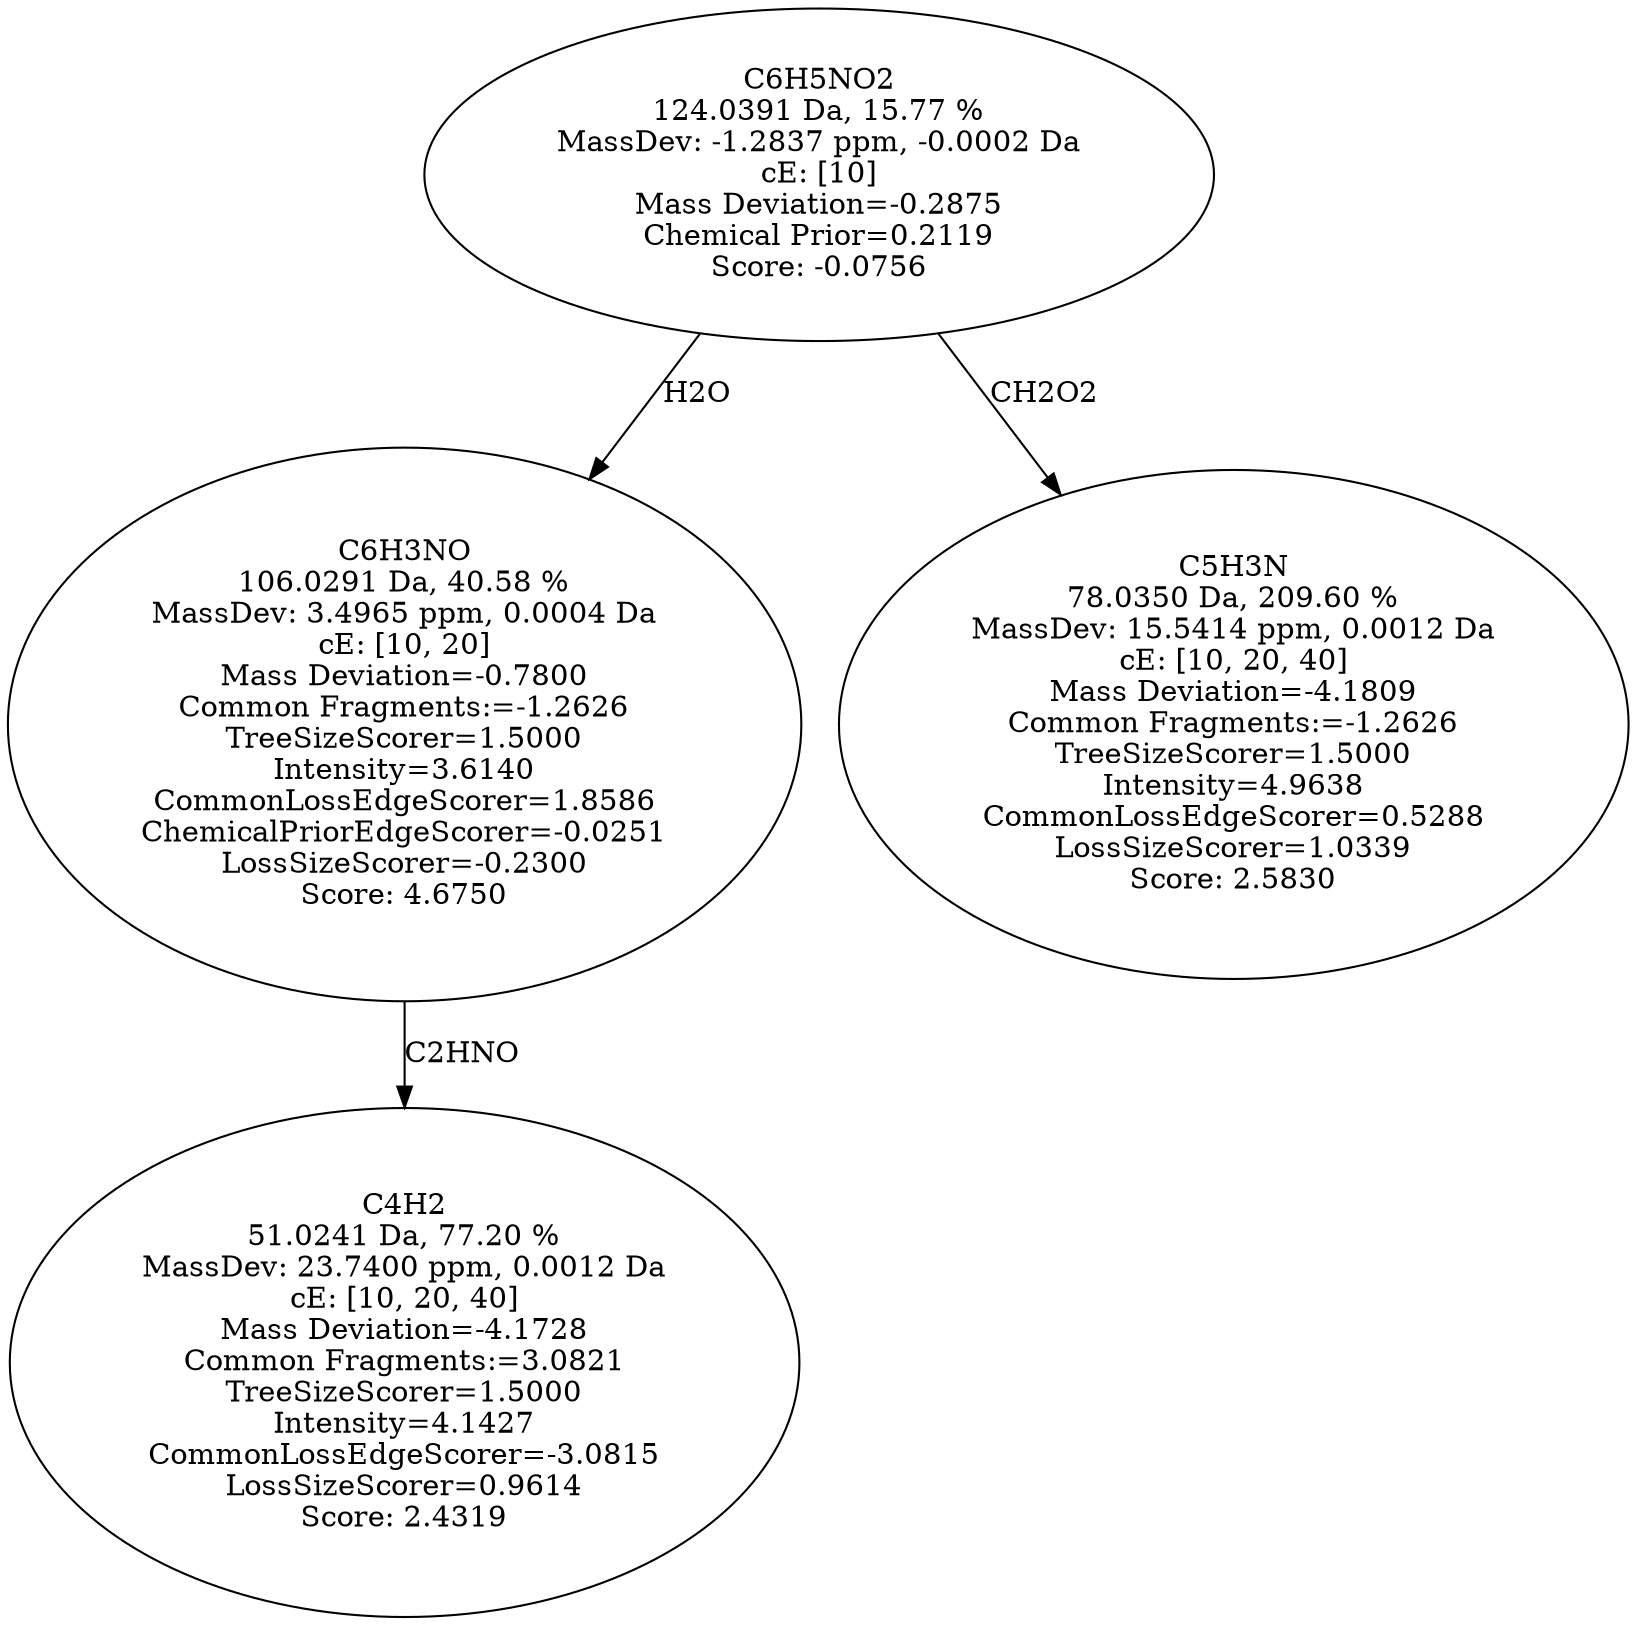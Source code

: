 strict digraph {
v1 [label="C4H2\n51.0241 Da, 77.20 %\nMassDev: 23.7400 ppm, 0.0012 Da\ncE: [10, 20, 40]\nMass Deviation=-4.1728\nCommon Fragments:=3.0821\nTreeSizeScorer=1.5000\nIntensity=4.1427\nCommonLossEdgeScorer=-3.0815\nLossSizeScorer=0.9614\nScore: 2.4319"];
v2 [label="C6H3NO\n106.0291 Da, 40.58 %\nMassDev: 3.4965 ppm, 0.0004 Da\ncE: [10, 20]\nMass Deviation=-0.7800\nCommon Fragments:=-1.2626\nTreeSizeScorer=1.5000\nIntensity=3.6140\nCommonLossEdgeScorer=1.8586\nChemicalPriorEdgeScorer=-0.0251\nLossSizeScorer=-0.2300\nScore: 4.6750"];
v3 [label="C5H3N\n78.0350 Da, 209.60 %\nMassDev: 15.5414 ppm, 0.0012 Da\ncE: [10, 20, 40]\nMass Deviation=-4.1809\nCommon Fragments:=-1.2626\nTreeSizeScorer=1.5000\nIntensity=4.9638\nCommonLossEdgeScorer=0.5288\nLossSizeScorer=1.0339\nScore: 2.5830"];
v4 [label="C6H5NO2\n124.0391 Da, 15.77 %\nMassDev: -1.2837 ppm, -0.0002 Da\ncE: [10]\nMass Deviation=-0.2875\nChemical Prior=0.2119\nScore: -0.0756"];
v2 -> v1 [label="C2HNO"];
v4 -> v2 [label="H2O"];
v4 -> v3 [label="CH2O2"];
}